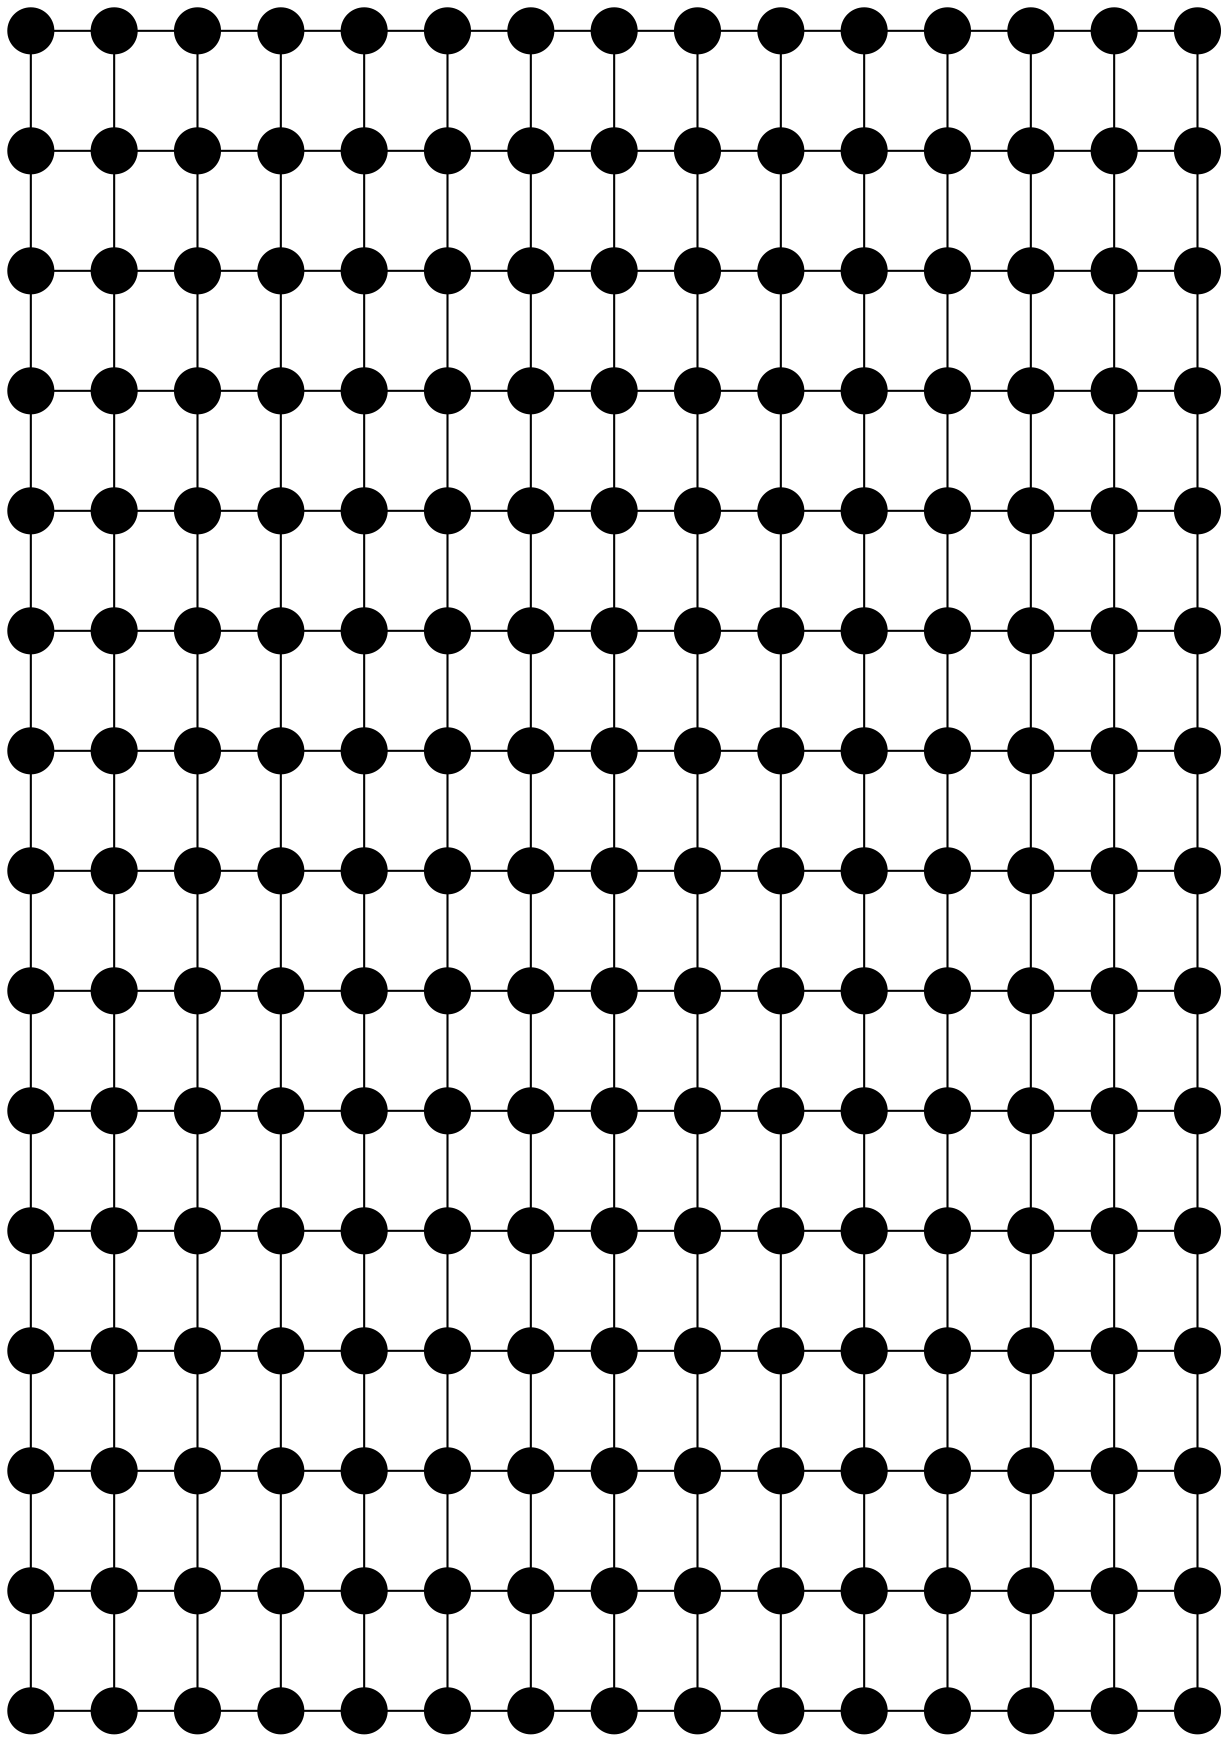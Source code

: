 strict graph {
      node [label = ""  shape=point  width=0.3];
      edge [arrowhead = "none"]
      { rank=same 4365548936 4365549008 4365549080 4365549152 4365549224 4365549296 4365549368 4365549440 4365549512 4366245968 4366246040 4366246112 4366246184 4366246256 4366246328 }
      { rank=same 4366246400 4366246472 4366246544 4366246616 4366246688 4366246760 4366246832 4366246904 4366246976 4366247048 4366247120 4366247192 4366247264 4366247336 4366247408 }
      { rank=same 4366247480 4366247552 4366247624 4366247696 4366247768 4366247840 4366247912 4366247984 4366248056 4366248128 4366248200 4366248272 4366248344 4366248416 4366248488 }
      { rank=same 4366248560 4366248632 4366248704 4366248776 4366248848 4366248920 4366248992 4366249064 4366249136 4366249208 4366249280 4366249352 4366249424 4366249496 4366249568 }
      { rank=same 4366249640 4366249712 4366249784 4366249856 4366249928 4366295120 4366295192 4366295264 4366295336 4366295408 4366295480 4366295552 4366295624 4366295696 4366295768 }
      { rank=same 4366295840 4366295912 4366295984 4366296056 4366296128 4366296200 4366296272 4366296344 4366296416 4366296488 4366296560 4366296632 4366296704 4366296776 4366296848 }
      { rank=same 4366296920 4366296992 4366297064 4366297136 4366297208 4366297280 4366297352 4366297424 4366297496 4366297568 4366297640 4366297712 4366297784 4366297856 4366297928 }
      { rank=same 4366298000 4366298072 4366298144 4366298216 4366298288 4366298360 4366298432 4366298504 4366298576 4366298648 4366298720 4366298792 4366298864 4366298936 4366299008 }
      { rank=same 4366299080 4366336080 4366336152 4366336224 4366336296 4366336368 4366336440 4366336512 4366336584 4366336656 4366336728 4366336800 4366336872 4366336944 4366337016 }
      { rank=same 4366337088 4366337160 4366337232 4366337304 4366337376 4366337448 4366337520 4366337592 4366337664 4366337736 4366337808 4366337880 4366337952 4366338024 4366338096 }
      { rank=same 4366338168 4366338240 4366338312 4366338384 4366338456 4366338528 4366338600 4366338672 4366338744 4366338816 4366338888 4366338960 4366339032 4366339104 4366339176 }
      { rank=same 4366339248 4366339320 4366339392 4366339464 4366339536 4366339608 4366339680 4366339752 4366339824 4366339896 4366339968 4366340040 4366372944 4366373016 4366373088 }
      { rank=same 4366373160 4366373232 4366373304 4366373376 4366373448 4366373520 4366373592 4366373664 4366373736 4366373808 4366373880 4366373952 4366374024 4366374096 4366374168 }
      { rank=same 4366374240 4366374312 4366374384 4366374456 4366374528 4366374600 4366374672 4366374744 4366374816 4366374888 4366374960 4366375032 4366375104 4366375176 4366375248 }
      { rank=same 4366375320 4366375392 4366375464 4366375536 4366375608 4366375680 4366375752 4366375824 4366375896 4366375968 4366376040 4366376112 4366376184 4366376256 4366376328 }
      4365548936 -- { 4366246400 4365549008 }
      4365548936 -- {  } [style=dotted]
      4365549008 -- { 4365548936 4365549080 4366246472 }
      4365549008 -- {  } [style=dotted]
      4365549080 -- { 4366246544 4365549008 4365549152 }
      4365549080 -- {  } [style=dotted]
      4365549152 -- { 4365549080 4365549224 4366246616 }
      4365549152 -- {  } [style=dotted]
      4365549224 -- { 4366246688 4365549152 4365549296 }
      4365549224 -- {  } [style=dotted]
      4365549296 -- { 4365549224 4365549368 4366246760 }
      4365549296 -- {  } [style=dotted]
      4365549368 -- { 4365549440 4366246832 4365549296 }
      4365549368 -- {  } [style=dotted]
      4365549440 -- { 4365549368 4365549512 4366246904 }
      4365549440 -- {  } [style=dotted]
      4365549512 -- { 4365549440 4366246976 4366245968 }
      4365549512 -- {  } [style=dotted]
      4366245968 -- { 4366247048 4366246040 4365549512 }
      4366245968 -- {  } [style=dotted]
      4366246040 -- { 4366245968 4366246112 4366247120 }
      4366246040 -- {  } [style=dotted]
      4366246112 -- { 4366246040 4366246184 4366247192 }
      4366246112 -- {  } [style=dotted]
      4366246184 -- { 4366247264 4366246112 4366246256 }
      4366246184 -- {  } [style=dotted]
      4366246256 -- { 4366246184 4366246328 4366247336 }
      4366246256 -- {  } [style=dotted]
      4366246328 -- { 4366247408 4366246256 }
      4366246328 -- {  } [style=dotted]
      4366246400 -- { 4365548936 4366247480 4366246472 }
      4366246400 -- {  } [style=dotted]
      4366246472 -- { 4366246400 4366246544 4366247552 4365549008 }
      4366246472 -- {  } [style=dotted]
      4366246544 -- { 4365549080 4366246472 4366246616 4366247624 }
      4366246544 -- {  } [style=dotted]
      4366246616 -- { 4366246544 4366246688 4365549152 4366247696 }
      4366246616 -- {  } [style=dotted]
      4366246688 -- { 4365549224 4366246616 4366246760 4366247768 }
      4366246688 -- {  } [style=dotted]
      4366246760 -- { 4366246688 4366246832 4366247840 4365549296 }
      4366246760 -- {  } [style=dotted]
      4366246832 -- { 4365549368 4366247912 4366246760 4366246904 }
      4366246832 -- {  } [style=dotted]
      4366246904 -- { 4365549440 4366246832 4366246976 4366247984 }
      4366246904 -- {  } [style=dotted]
      4366246976 -- { 4366247048 4366248056 4365549512 4366246904 }
      4366246976 -- {  } [style=dotted]
      4366247048 -- { 4366248128 4366246976 4366245968 4366247120 }
      4366247048 -- {  } [style=dotted]
      4366247120 -- { 4366247048 4366246040 4366248200 4366247192 }
      4366247120 -- {  } [style=dotted]
      4366247192 -- { 4366247264 4366247120 4366246112 4366248272 }
      4366247192 -- {  } [style=dotted]
      4366247264 -- { 4366247192 4366246184 4366247336 4366248344 }
      4366247264 -- {  } [style=dotted]
      4366247336 -- { 4366247408 4366248416 4366247264 4366246256 }
      4366247336 -- {  } [style=dotted]
      4366247408 -- { 4366247336 4366246328 4366248488 }
      4366247408 -- {  } [style=dotted]
      4366247480 -- { 4366246400 4366247552 4366248560 }
      4366247480 -- {  } [style=dotted]
      4366247552 -- { 4366247624 4366247480 4366246472 4366248632 }
      4366247552 -- {  } [style=dotted]
      4366247624 -- { 4366247552 4366246544 4366248704 4366247696 }
      4366247624 -- {  } [style=dotted]
      4366247696 -- { 4366248776 4366247624 4366246616 4366247768 }
      4366247696 -- {  } [style=dotted]
      4366247768 -- { 4366247696 4366246688 4366247840 4366248848 }
      4366247768 -- {  } [style=dotted]
      4366247840 -- { 4366247912 4366247768 4366246760 4366248920 }
      4366247840 -- {  } [style=dotted]
      4366247912 -- { 4366247840 4366246832 4366247984 4366248992 }
      4366247912 -- {  } [style=dotted]
      4366247984 -- { 4366248056 4366249064 4366247912 4366246904 }
      4366247984 -- {  } [style=dotted]
      4366248056 -- { 4366248128 4366247984 4366246976 4366249136 }
      4366248056 -- {  } [style=dotted]
      4366248128 -- { 4366247048 4366248200 4366249208 4366248056 }
      4366248128 -- {  } [style=dotted]
      4366248200 -- { 4366249280 4366248128 4366247120 4366248272 }
      4366248200 -- {  } [style=dotted]
      4366248272 -- { 4366248200 4366247192 4366249352 4366248344 }
      4366248272 -- {  } [style=dotted]
      4366248344 -- { 4366248416 4366248272 4366247264 4366249424 }
      4366248344 -- {  } [style=dotted]
      4366248416 -- { 4366248344 4366247336 4366248488 4366249496 }
      4366248416 -- {  } [style=dotted]
      4366248488 -- { 4366249568 4366248416 4366247408 }
      4366248488 -- {  } [style=dotted]
      4366248560 -- { 4366249640 4366247480 4366248632 }
      4366248560 -- {  } [style=dotted]
      4366248632 -- { 4366247552 4366248704 4366249712 4366248560 }
      4366248632 -- {  } [style=dotted]
      4366248704 -- { 4366248776 4366248632 4366247624 4366249784 }
      4366248704 -- {  } [style=dotted]
      4366248776 -- { 4366248704 4366247696 4366249856 4366248848 }
      4366248776 -- {  } [style=dotted]
      4366248848 -- { 4366249928 4366248776 4366247768 4366248920 }
      4366248848 -- {  } [style=dotted]
      4366248920 -- { 4366248848 4366247840 4366248992 4366295120 }
      4366248920 -- {  } [style=dotted]
      4366248992 -- { 4366249064 4366295192 4366248920 4366247912 }
      4366248992 -- {  } [style=dotted]
      4366249064 -- { 4366248992 4366247984 4366295264 4366249136 }
      4366249064 -- {  } [style=dotted]
      4366249136 -- { 4366295336 4366249208 4366249064 4366248056 }
      4366249136 -- {  } [style=dotted]
      4366249208 -- { 4366249280 4366249136 4366248128 4366295408 }
      4366249208 -- {  } [style=dotted]
      4366249280 -- { 4366248200 4366249352 4366295480 4366249208 }
      4366249280 -- {  } [style=dotted]
      4366249352 -- { 4366295552 4366249280 4366248272 4366249424 }
      4366249352 -- {  } [style=dotted]
      4366249424 -- { 4366249352 4366248344 4366295624 4366249496 }
      4366249424 -- {  } [style=dotted]
      4366249496 -- { 4366249568 4366249424 4366248416 4366295696 }
      4366249496 -- {  } [style=dotted]
      4366249568 -- { 4366249496 4366248488 4366295768 }
      4366249568 -- {  } [style=dotted]
      4366249640 -- { 4366295840 4366249712 4366248560 }
      4366249640 -- {  } [style=dotted]
      4366249712 -- { 4366249640 4366248632 4366295912 4366249784 }
      4366249712 -- {  } [style=dotted]
      4366249784 -- { 4366248704 4366249856 4366295984 4366249712 }
      4366249784 -- {  } [style=dotted]
      4366249856 -- { 4366249928 4366249784 4366248776 4366296056 }
      4366249856 -- {  } [style=dotted]
      4366249928 -- { 4366249856 4366248848 4366296128 4366295120 }
      4366249928 -- {  } [style=dotted]
      4366295120 -- { 4366296200 4366295192 4366249928 4366248920 }
      4366295120 -- {  } [style=dotted]
      4366295192 -- { 4366248992 4366295120 4366295264 4366296272 }
      4366295192 -- {  } [style=dotted]
      4366295264 -- { 4366295192 4366295336 4366249064 4366296344 }
      4366295264 -- {  } [style=dotted]
      4366295336 -- { 4366249136 4366296416 4366295264 4366295408 }
      4366295336 -- {  } [style=dotted]
      4366295408 -- { 4366295336 4366295480 4366296488 4366249208 }
      4366295408 -- {  } [style=dotted]
      4366295480 -- { 4366295552 4366296560 4366249280 4366295408 }
      4366295480 -- {  } [style=dotted]
      4366295552 -- { 4366249352 4366296632 4366295480 4366295624 }
      4366295552 -- {  } [style=dotted]
      4366295624 -- { 4366295552 4366295696 4366249424 4366296704 }
      4366295624 -- {  } [style=dotted]
      4366295696 -- { 4366249496 4366295624 4366295768 4366296776 }
      4366295696 -- {  } [style=dotted]
      4366295768 -- { 4366295696 4366249568 4366296848 }
      4366295768 -- {  } [style=dotted]
      4366295840 -- { 4366249640 4366296920 4366295912 }
      4366295840 -- {  } [style=dotted]
      4366295912 -- { 4366295840 4366295984 4366296992 4366249712 }
      4366295912 -- {  } [style=dotted]
      4366295984 -- { 4366249784 4366297064 4366295912 4366296056 }
      4366295984 -- {  } [style=dotted]
      4366296056 -- { 4366249856 4366295984 4366296128 4366297136 }
      4366296056 -- {  } [style=dotted]
      4366296128 -- { 4366296200 4366297208 4366249928 4366296056 }
      4366296128 -- {  } [style=dotted]
      4366296200 -- { 4366297280 4366296128 4366295120 4366296272 }
      4366296200 -- {  } [style=dotted]
      4366296272 -- { 4366296200 4366295192 4366297352 4366296344 }
      4366296272 -- {  } [style=dotted]
      4366296344 -- { 4366296416 4366296272 4366295264 4366297424 }
      4366296344 -- {  } [style=dotted]
      4366296416 -- { 4366296344 4366295336 4366296488 4366297496 }
      4366296416 -- {  } [style=dotted]
      4366296488 -- { 4366296560 4366297568 4366296416 4366295408 }
      4366296488 -- {  } [style=dotted]
      4366296560 -- { 4366296632 4366296488 4366295480 4366297640 }
      4366296560 -- {  } [style=dotted]
      4366296632 -- { 4366295552 4366296704 4366297712 4366296560 }
      4366296632 -- {  } [style=dotted]
      4366296704 -- { 4366296776 4366296632 4366295624 4366297784 }
      4366296704 -- {  } [style=dotted]
      4366296776 -- { 4366296704 4366295696 4366297856 4366296848 }
      4366296776 -- {  } [style=dotted]
      4366296848 -- { 4366297928 4366296776 4366295768 }
      4366296848 -- {  } [style=dotted]
      4366296920 -- { 4366298000 4366295840 4366296992 }
      4366296920 -- {  } [style=dotted]
      4366296992 -- { 4366297064 4366296920 4366295912 4366298072 }
      4366296992 -- {  } [style=dotted]
      4366297064 -- { 4366296992 4366295984 4366297136 4366298144 }
      4366297064 -- {  } [style=dotted]
      4366297136 -- { 4366297208 4366298216 4366297064 4366296056 }
      4366297136 -- {  } [style=dotted]
      4366297208 -- { 4366297280 4366297136 4366296128 4366298288 }
      4366297208 -- {  } [style=dotted]
      4366297280 -- { 4366296200 4366297352 4366298360 4366297208 }
      4366297280 -- {  } [style=dotted]
      4366297352 -- { 4366298432 4366297280 4366296272 4366297424 }
      4366297352 -- {  } [style=dotted]
      4366297424 -- { 4366297352 4366296344 4366298504 4366297496 }
      4366297424 -- {  } [style=dotted]
      4366297496 -- { 4366297568 4366297424 4366296416 4366298576 }
      4366297496 -- {  } [style=dotted]
      4366297568 -- { 4366297496 4366296488 4366297640 4366298648 }
      4366297568 -- {  } [style=dotted]
      4366297640 -- { 4366297712 4366298720 4366297568 4366296560 }
      4366297640 -- {  } [style=dotted]
      4366297712 -- { 4366298792 4366297640 4366296632 4366297784 }
      4366297712 -- {  } [style=dotted]
      4366297784 -- { 4366296704 4366297856 4366298864 4366297712 }
      4366297784 -- {  } [style=dotted]
      4366297856 -- { 4366297928 4366297784 4366296776 4366298936 }
      4366297856 -- {  } [style=dotted]
      4366297928 -- { 4366297856 4366296848 4366299008 }
      4366297928 -- {  } [style=dotted]
      4366298000 -- { 4366299080 4366296920 4366298072 }
      4366298000 -- {  } [style=dotted]
      4366298072 -- { 4366298000 4366296992 4366298144 4366336080 }
      4366298072 -- {  } [style=dotted]
      4366298144 -- { 4366298216 4366336152 4366298072 4366297064 }
      4366298144 -- {  } [style=dotted]
      4366298216 -- { 4366298144 4366297136 4366336224 4366298288 }
      4366298216 -- {  } [style=dotted]
      4366298288 -- { 4366336296 4366298360 4366298216 4366297208 }
      4366298288 -- {  } [style=dotted]
      4366298360 -- { 4366298432 4366298288 4366297280 4366336368 }
      4366298360 -- {  } [style=dotted]
      4366298432 -- { 4366297352 4366298504 4366336440 4366298360 }
      4366298432 -- {  } [style=dotted]
      4366298504 -- { 4366336512 4366298432 4366297424 4366298576 }
      4366298504 -- {  } [style=dotted]
      4366298576 -- { 4366298504 4366297496 4366336584 4366298648 }
      4366298576 -- {  } [style=dotted]
      4366298648 -- { 4366298720 4366298576 4366297568 4366336656 }
      4366298648 -- {  } [style=dotted]
      4366298720 -- { 4366298648 4366297640 4366298792 4366336728 }
      4366298720 -- {  } [style=dotted]
      4366298792 -- { 4366336800 4366298864 4366298720 4366297712 }
      4366298792 -- {  } [style=dotted]
      4366298864 -- { 4366298792 4366297784 4366336872 4366298936 }
      4366298864 -- {  } [style=dotted]
      4366298936 -- { 4366297856 4366299008 4366336944 4366298864 }
      4366298936 -- {  } [style=dotted]
      4366299008 -- { 4366298936 4366297928 4366337016 }
      4366299008 -- {  } [style=dotted]
      4366299080 -- { 4366298000 4366337088 4366336080 }
      4366299080 -- {  } [style=dotted]
      4366336080 -- { 4366337160 4366336152 4366299080 4366298072 }
      4366336080 -- {  } [style=dotted]
      4366336152 -- { 4366298144 4366336080 4366336224 4366337232 }
      4366336152 -- {  } [style=dotted]
      4366336224 -- { 4366336152 4366336296 4366298216 4366337304 }
      4366336224 -- {  } [style=dotted]
      4366336296 -- { 4366298288 4366337376 4366336224 4366336368 }
      4366336296 -- {  } [style=dotted]
      4366336368 -- { 4366336296 4366336440 4366337448 4366298360 }
      4366336368 -- {  } [style=dotted]
      4366336440 -- { 4366336512 4366337520 4366298432 4366336368 }
      4366336440 -- {  } [style=dotted]
      4366336512 -- { 4366298504 4366336440 4366336584 4366337592 }
      4366336512 -- {  } [style=dotted]
      4366336584 -- { 4366336512 4366336656 4366337664 4366298576 }
      4366336584 -- {  } [style=dotted]
      4366336656 -- { 4366298648 4366337736 4366336584 4366336728 }
      4366336656 -- {  } [style=dotted]
      4366336728 -- { 4366336656 4366336800 4366298720 4366337808 }
      4366336728 -- {  } [style=dotted]
      4366336800 -- { 4366298792 4366336728 4366336872 4366337880 }
      4366336800 -- {  } [style=dotted]
      4366336872 -- { 4366336800 4366336944 4366337952 4366298864 }
      4366336872 -- {  } [style=dotted]
      4366336944 -- { 4366298936 4366338024 4366336872 4366337016 }
      4366336944 -- {  } [style=dotted]
      4366337016 -- { 4366299008 4366336944 4366338096 }
      4366337016 -- {  } [style=dotted]
      4366337088 -- { 4366337160 4366299080 4366338168 }
      4366337088 -- {  } [style=dotted]
      4366337160 -- { 4366338240 4366337088 4366336080 4366337232 }
      4366337160 -- {  } [style=dotted]
      4366337232 -- { 4366337160 4366336152 4366338312 4366337304 }
      4366337232 -- {  } [style=dotted]
      4366337304 -- { 4366337376 4366337232 4366336224 4366338384 }
      4366337304 -- {  } [style=dotted]
      4366337376 -- { 4366337304 4366336296 4366337448 4366338456 }
      4366337376 -- {  } [style=dotted]
      4366337448 -- { 4366337520 4366338528 4366337376 4366336368 }
      4366337448 -- {  } [style=dotted]
      4366337520 -- { 4366337448 4366336440 4366337592 4366338600 }
      4366337520 -- {  } [style=dotted]
      4366337592 -- { 4366336512 4366337664 4366338672 4366337520 }
      4366337592 -- {  } [style=dotted]
      4366337664 -- { 4366337736 4366337592 4366336584 4366338744 }
      4366337664 -- {  } [style=dotted]
      4366337736 -- { 4366337664 4366336656 4366338816 4366337808 }
      4366337736 -- {  } [style=dotted]
      4366337808 -- { 4366338888 4366337736 4366336728 4366337880 }
      4366337808 -- {  } [style=dotted]
      4366337880 -- { 4366337808 4366336800 4366337952 4366338960 }
      4366337880 -- {  } [style=dotted]
      4366337952 -- { 4366339032 4366337880 4366336872 4366338024 }
      4366337952 -- {  } [style=dotted]
      4366338024 -- { 4366337952 4366336944 4366338096 4366339104 }
      4366338024 -- {  } [style=dotted]
      4366338096 -- { 4366339176 4366338024 4366337016 }
      4366338096 -- {  } [style=dotted]
      4366338168 -- { 4366338240 4366339248 4366337088 }
      4366338168 -- {  } [style=dotted]
      4366338240 -- { 4366337160 4366338312 4366339320 4366338168 }
      4366338240 -- {  } [style=dotted]
      4366338312 -- { 4366339392 4366338240 4366337232 4366338384 }
      4366338312 -- {  } [style=dotted]
      4366338384 -- { 4366338312 4366337304 4366339464 4366338456 }
      4366338384 -- {  } [style=dotted]
      4366338456 -- { 4366338528 4366338384 4366337376 4366339536 }
      4366338456 -- {  } [style=dotted]
      4366338528 -- { 4366338456 4366337448 4366338600 4366339608 }
      4366338528 -- {  } [style=dotted]
      4366338600 -- { 4366338672 4366339680 4366338528 4366337520 }
      4366338600 -- {  } [style=dotted]
      4366338672 -- { 4366339752 4366338600 4366337592 4366338744 }
      4366338672 -- {  } [style=dotted]
      4366338744 -- { 4366337664 4366338816 4366339824 4366338672 }
      4366338744 -- {  } [style=dotted]
      4366338816 -- { 4366338888 4366338744 4366337736 4366339896 }
      4366338816 -- {  } [style=dotted]
      4366338888 -- { 4366338816 4366337808 4366339968 4366338960 }
      4366338888 -- {  } [style=dotted]
      4366338960 -- { 4366340040 4366338888 4366337880 4366339032 }
      4366338960 -- {  } [style=dotted]
      4366339032 -- { 4366338960 4366337952 4366339104 4366372944 }
      4366339032 -- {  } [style=dotted]
      4366339104 -- { 4366339176 4366373016 4366339032 4366338024 }
      4366339104 -- {  } [style=dotted]
      4366339176 -- { 4366339104 4366338096 4366373088 }
      4366339176 -- {  } [style=dotted]
      4366339248 -- { 4366373160 4366339320 4366338168 }
      4366339248 -- {  } [style=dotted]
      4366339320 -- { 4366339392 4366339248 4366338240 4366373232 }
      4366339320 -- {  } [style=dotted]
      4366339392 -- { 4366338312 4366339464 4366373304 4366339320 }
      4366339392 -- {  } [style=dotted]
      4366339464 -- { 4366373376 4366339392 4366338384 4366339536 }
      4366339464 -- {  } [style=dotted]
      4366339536 -- { 4366339464 4366338456 4366373448 4366339608 }
      4366339536 -- {  } [style=dotted]
      4366339608 -- { 4366339680 4366339536 4366338528 4366373520 }
      4366339608 -- {  } [style=dotted]
      4366339680 -- { 4366339608 4366338600 4366339752 4366373592 }
      4366339680 -- {  } [style=dotted]
      4366339752 -- { 4366373664 4366339824 4366339680 4366338672 }
      4366339752 -- {  } [style=dotted]
      4366339824 -- { 4366339752 4366338744 4366373736 4366339896 }
      4366339824 -- {  } [style=dotted]
      4366339896 -- { 4366338816 4366339968 4366373808 4366339824 }
      4366339896 -- {  } [style=dotted]
      4366339968 -- { 4366340040 4366339896 4366338888 4366373880 }
      4366339968 -- {  } [style=dotted]
      4366340040 -- { 4366339968 4366338960 4366373952 4366372944 }
      4366340040 -- {  } [style=dotted]
      4366372944 -- { 4366374024 4366373016 4366340040 4366339032 }
      4366372944 -- {  } [style=dotted]
      4366373016 -- { 4366339104 4366372944 4366373088 4366374096 }
      4366373016 -- {  } [style=dotted]
      4366373088 -- { 4366373016 4366339176 4366374168 }
      4366373088 -- {  } [style=dotted]
      4366373160 -- { 4366339248 4366374240 4366373232 }
      4366373160 -- {  } [style=dotted]
      4366373232 -- { 4366373160 4366373304 4366374312 4366339320 }
      4366373232 -- {  } [style=dotted]
      4366373304 -- { 4366373376 4366374384 4366339392 4366373232 }
      4366373304 -- {  } [style=dotted]
      4366373376 -- { 4366339464 4366373304 4366373448 4366374456 }
      4366373376 -- {  } [style=dotted]
      4366373448 -- { 4366373376 4366373520 4366374528 4366339536 }
      4366373448 -- {  } [style=dotted]
      4366373520 -- { 4366339608 4366373448 4366373592 4366374600 }
      4366373520 -- {  } [style=dotted]
      4366373592 -- { 4366373520 4366373664 4366339680 4366374672 }
      4366373592 -- {  } [style=dotted]
      4366373664 -- { 4366339752 4366373592 4366373736 4366374744 }
      4366373664 -- {  } [style=dotted]
      4366373736 -- { 4366373664 4366373808 4366374816 4366339824 }
      4366373736 -- {  } [style=dotted]
      4366373808 -- { 4366339896 4366374888 4366373736 4366373880 }
      4366373808 -- {  } [style=dotted]
      4366373880 -- { 4366339968 4366373808 4366373952 4366374960 }
      4366373880 -- {  } [style=dotted]
      4366373952 -- { 4366374024 4366375032 4366340040 4366373880 }
      4366373952 -- {  } [style=dotted]
      4366374024 -- { 4366375104 4366373952 4366372944 4366374096 }
      4366374024 -- {  } [style=dotted]
      4366374096 -- { 4366374024 4366373016 4366375176 4366374168 }
      4366374096 -- {  } [style=dotted]
      4366374168 -- { 4366374096 4366373088 4366375248 }
      4366374168 -- {  } [style=dotted]
      4366374240 -- { 4366375320 4366373160 4366374312 }
      4366374240 -- {  } [style=dotted]
      4366374312 -- { 4366374384 4366375392 4366374240 4366373232 }
      4366374312 -- {  } [style=dotted]
      4366374384 -- { 4366374312 4366373304 4366375464 4366374456 }
      4366374384 -- {  } [style=dotted]
      4366374456 -- { 4366373376 4366374528 4366375536 4366374384 }
      4366374456 -- {  } [style=dotted]
      4366374528 -- { 4366374600 4366374456 4366373448 4366375608 }
      4366374528 -- {  } [style=dotted]
      4366374600 -- { 4366374528 4366373520 4366375680 4366374672 }
      4366374600 -- {  } [style=dotted]
      4366374672 -- { 4366375752 4366374600 4366373592 4366374744 }
      4366374672 -- {  } [style=dotted]
      4366374744 -- { 4366374672 4366373664 4366374816 4366375824 }
      4366374744 -- {  } [style=dotted]
      4366374816 -- { 4366374888 4366374744 4366373736 4366375896 }
      4366374816 -- {  } [style=dotted]
      4366374888 -- { 4366374816 4366373808 4366374960 4366375968 }
      4366374888 -- {  } [style=dotted]
      4366374960 -- { 4366375032 4366376040 4366374888 4366373880 }
      4366374960 -- {  } [style=dotted]
      4366375032 -- { 4366375104 4366374960 4366373952 4366376112 }
      4366375032 -- {  } [style=dotted]
      4366375104 -- { 4366374024 4366375176 4366376184 4366375032 }
      4366375104 -- {  } [style=dotted]
      4366375176 -- { 4366376256 4366375104 4366374096 4366375248 }
      4366375176 -- {  } [style=dotted]
      4366375248 -- { 4366375176 4366374168 4366376328 }
      4366375248 -- {  } [style=dotted]
      4366375320 -- { 4366375392 4366374240 }
      4366375320 -- {  } [style=dotted]
      4366375392 -- { 4366375320 4366374312 4366375464 }
      4366375392 -- {  } [style=dotted]
      4366375464 -- { 4366375536 4366375392 4366374384 }
      4366375464 -- {  } [style=dotted]
      4366375536 -- { 4366375464 4366374456 4366375608 }
      4366375536 -- {  } [style=dotted]
      4366375608 -- { 4366374528 4366375680 4366375536 }
      4366375608 -- {  } [style=dotted]
      4366375680 -- { 4366375752 4366375608 4366374600 }
      4366375680 -- {  } [style=dotted]
      4366375752 -- { 4366375680 4366374672 4366375824 }
      4366375752 -- {  } [style=dotted]
      4366375824 -- { 4366375752 4366374744 4366375896 }
      4366375824 -- {  } [style=dotted]
      4366375896 -- { 4366375824 4366374816 4366375968 }
      4366375896 -- {  } [style=dotted]
      4366375968 -- { 4366376040 4366375896 4366374888 }
      4366375968 -- {  } [style=dotted]
      4366376040 -- { 4366375968 4366374960 4366376112 }
      4366376040 -- {  } [style=dotted]
      4366376112 -- { 4366376184 4366376040 4366375032 }
      4366376112 -- {  } [style=dotted]
      4366376184 -- { 4366376256 4366376112 4366375104 }
      4366376184 -- {  } [style=dotted]
      4366376256 -- { 4366375176 4366376328 4366376184 }
      4366376256 -- {  } [style=dotted]
      4366376328 -- { 4366376256 4366375248 }
      4366376328 -- {  } [style=dotted]


}
